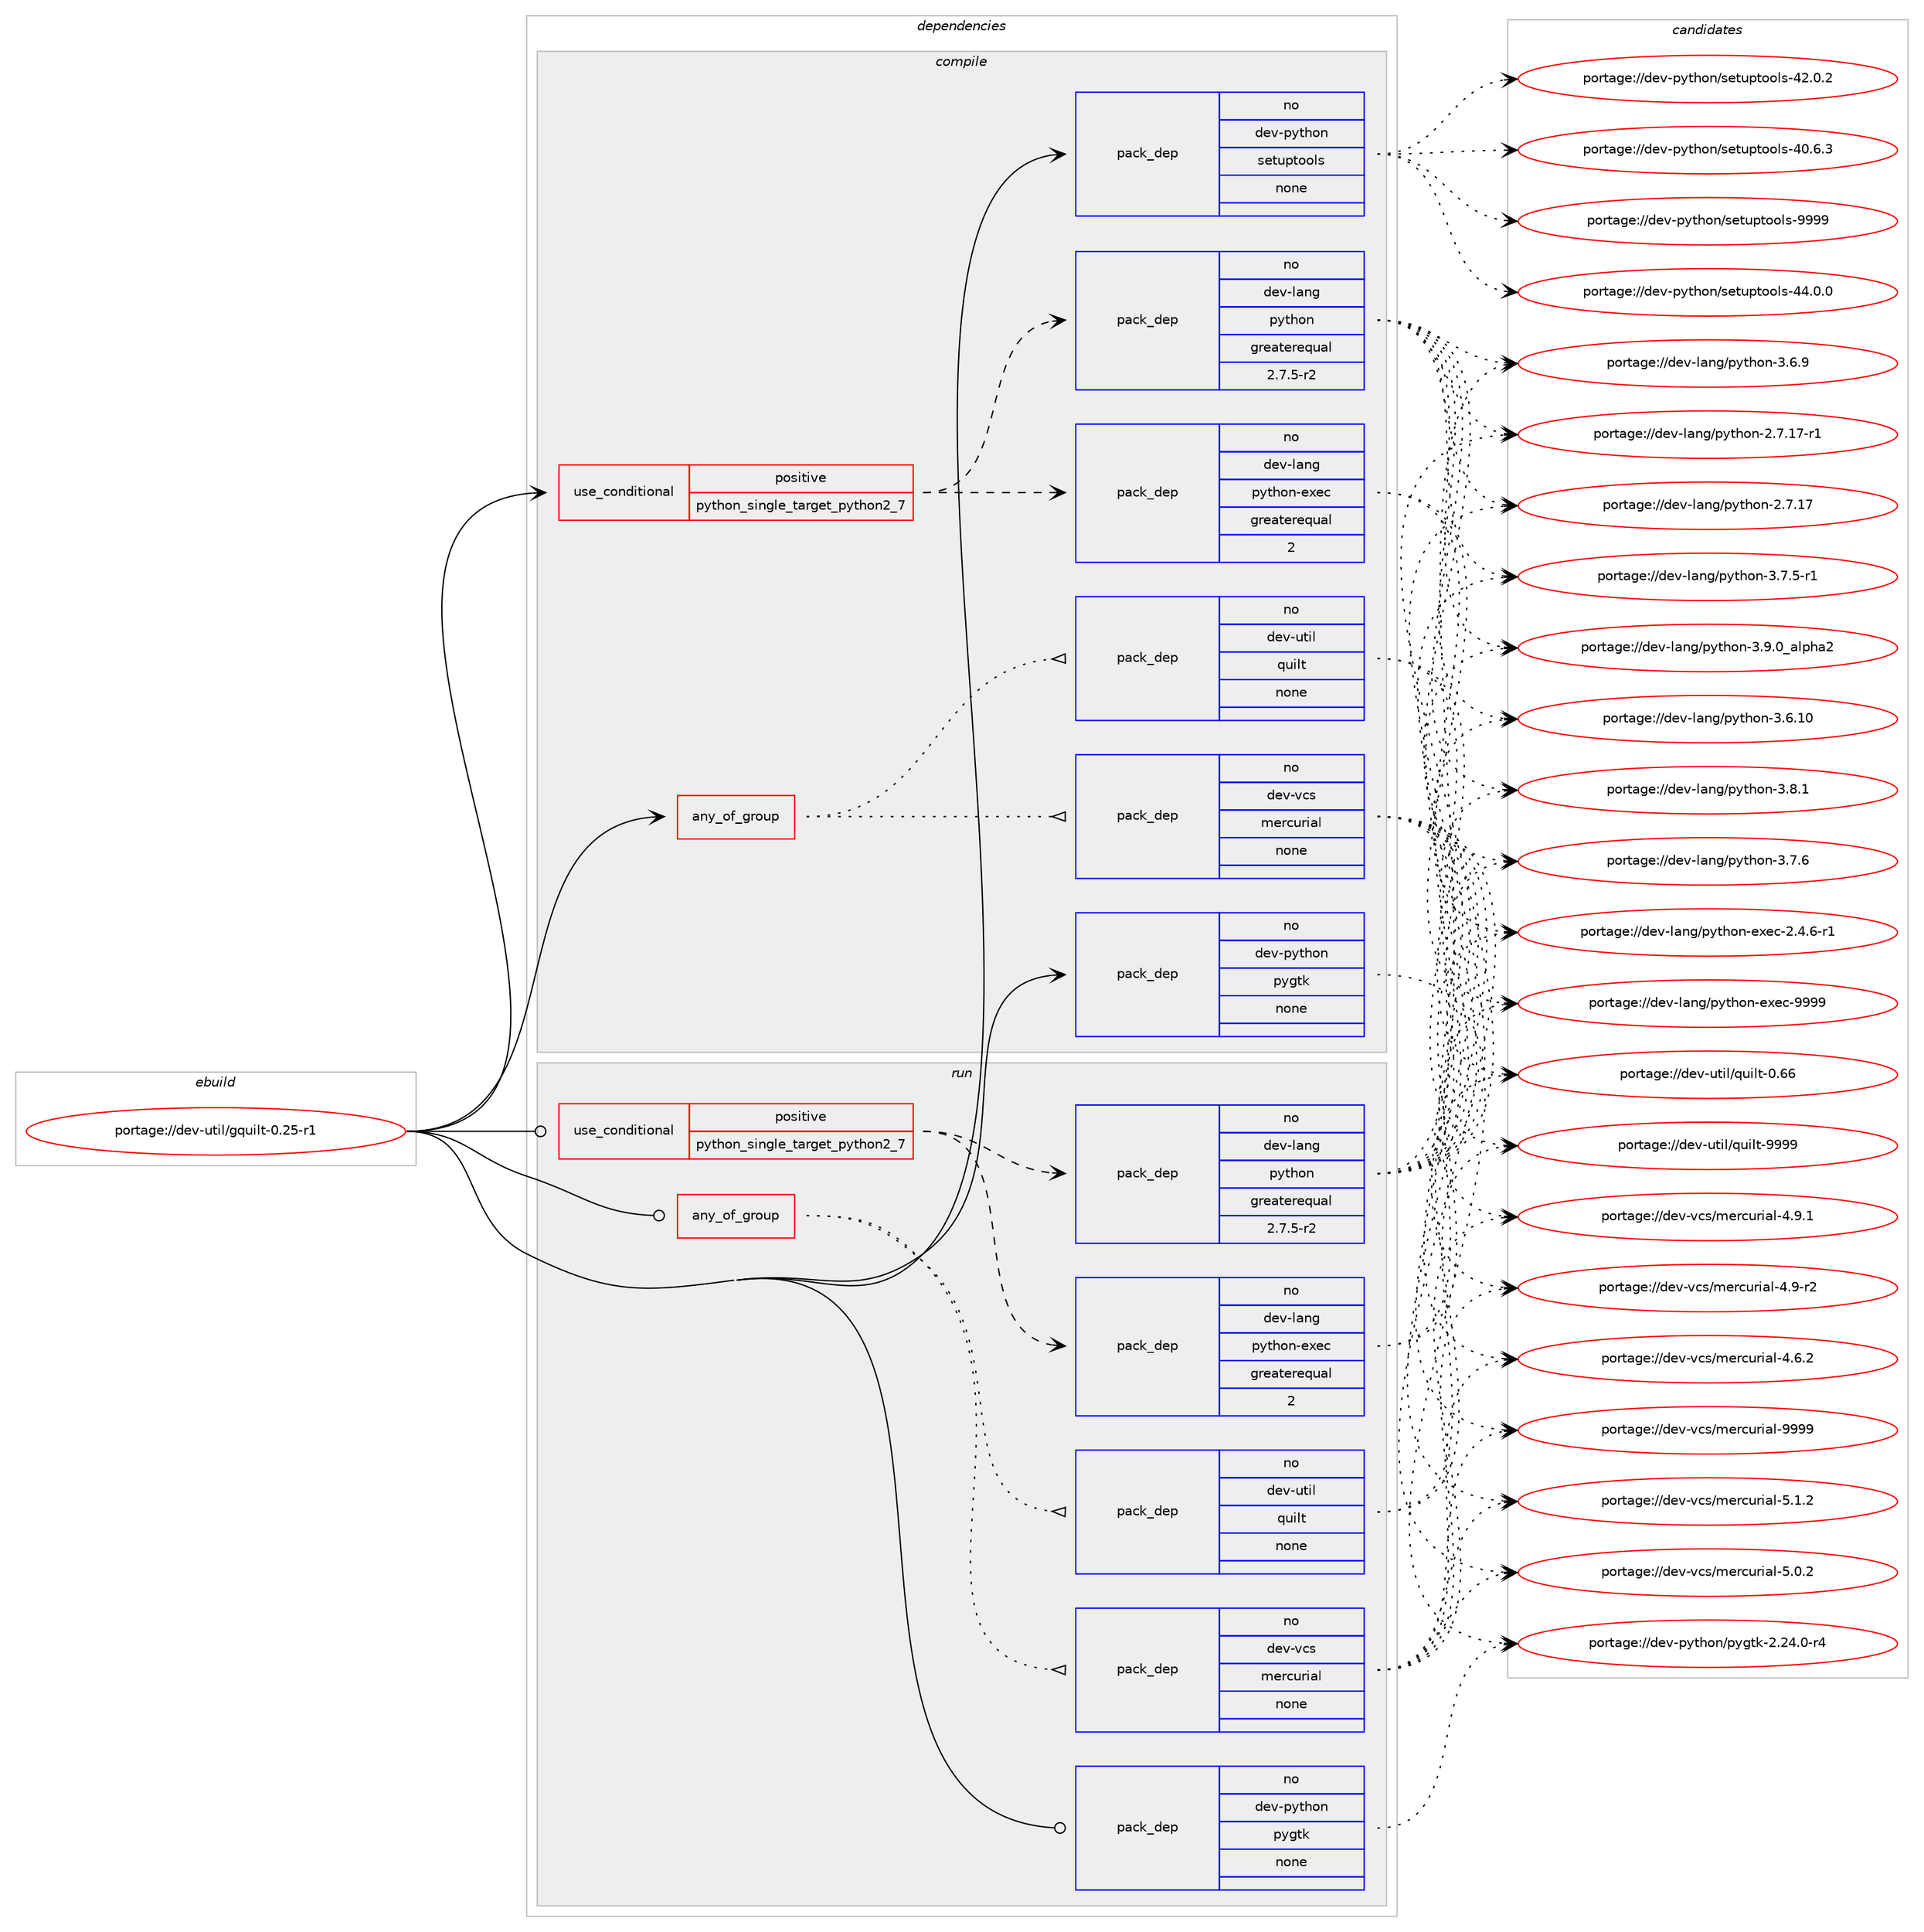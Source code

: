 digraph prolog {

# *************
# Graph options
# *************

newrank=true;
concentrate=true;
compound=true;
graph [rankdir=LR,fontname=Helvetica,fontsize=10,ranksep=1.5];#, ranksep=2.5, nodesep=0.2];
edge  [arrowhead=vee];
node  [fontname=Helvetica,fontsize=10];

# **********
# The ebuild
# **********

subgraph cluster_leftcol {
color=gray;
label=<<i>ebuild</i>>;
id [label="portage://dev-util/gquilt-0.25-r1", color=red, width=4, href="../dev-util/gquilt-0.25-r1.svg"];
}

# ****************
# The dependencies
# ****************

subgraph cluster_midcol {
color=gray;
label=<<i>dependencies</i>>;
subgraph cluster_compile {
fillcolor="#eeeeee";
style=filled;
label=<<i>compile</i>>;
subgraph any4422 {
dependency301003 [label=<<TABLE BORDER="0" CELLBORDER="1" CELLSPACING="0" CELLPADDING="4"><TR><TD CELLPADDING="10">any_of_group</TD></TR></TABLE>>, shape=none, color=red];subgraph pack234038 {
dependency301004 [label=<<TABLE BORDER="0" CELLBORDER="1" CELLSPACING="0" CELLPADDING="4" WIDTH="220"><TR><TD ROWSPAN="6" CELLPADDING="30">pack_dep</TD></TR><TR><TD WIDTH="110">no</TD></TR><TR><TD>dev-util</TD></TR><TR><TD>quilt</TD></TR><TR><TD>none</TD></TR><TR><TD></TD></TR></TABLE>>, shape=none, color=blue];
}
dependency301003:e -> dependency301004:w [weight=20,style="dotted",arrowhead="oinv"];
subgraph pack234039 {
dependency301005 [label=<<TABLE BORDER="0" CELLBORDER="1" CELLSPACING="0" CELLPADDING="4" WIDTH="220"><TR><TD ROWSPAN="6" CELLPADDING="30">pack_dep</TD></TR><TR><TD WIDTH="110">no</TD></TR><TR><TD>dev-vcs</TD></TR><TR><TD>mercurial</TD></TR><TR><TD>none</TD></TR><TR><TD></TD></TR></TABLE>>, shape=none, color=blue];
}
dependency301003:e -> dependency301005:w [weight=20,style="dotted",arrowhead="oinv"];
}
id:e -> dependency301003:w [weight=20,style="solid",arrowhead="vee"];
subgraph cond62340 {
dependency301006 [label=<<TABLE BORDER="0" CELLBORDER="1" CELLSPACING="0" CELLPADDING="4"><TR><TD ROWSPAN="3" CELLPADDING="10">use_conditional</TD></TR><TR><TD>positive</TD></TR><TR><TD>python_single_target_python2_7</TD></TR></TABLE>>, shape=none, color=red];
subgraph pack234040 {
dependency301007 [label=<<TABLE BORDER="0" CELLBORDER="1" CELLSPACING="0" CELLPADDING="4" WIDTH="220"><TR><TD ROWSPAN="6" CELLPADDING="30">pack_dep</TD></TR><TR><TD WIDTH="110">no</TD></TR><TR><TD>dev-lang</TD></TR><TR><TD>python</TD></TR><TR><TD>greaterequal</TD></TR><TR><TD>2.7.5-r2</TD></TR></TABLE>>, shape=none, color=blue];
}
dependency301006:e -> dependency301007:w [weight=20,style="dashed",arrowhead="vee"];
subgraph pack234041 {
dependency301008 [label=<<TABLE BORDER="0" CELLBORDER="1" CELLSPACING="0" CELLPADDING="4" WIDTH="220"><TR><TD ROWSPAN="6" CELLPADDING="30">pack_dep</TD></TR><TR><TD WIDTH="110">no</TD></TR><TR><TD>dev-lang</TD></TR><TR><TD>python-exec</TD></TR><TR><TD>greaterequal</TD></TR><TR><TD>2</TD></TR></TABLE>>, shape=none, color=blue];
}
dependency301006:e -> dependency301008:w [weight=20,style="dashed",arrowhead="vee"];
}
id:e -> dependency301006:w [weight=20,style="solid",arrowhead="vee"];
subgraph pack234042 {
dependency301009 [label=<<TABLE BORDER="0" CELLBORDER="1" CELLSPACING="0" CELLPADDING="4" WIDTH="220"><TR><TD ROWSPAN="6" CELLPADDING="30">pack_dep</TD></TR><TR><TD WIDTH="110">no</TD></TR><TR><TD>dev-python</TD></TR><TR><TD>pygtk</TD></TR><TR><TD>none</TD></TR><TR><TD></TD></TR></TABLE>>, shape=none, color=blue];
}
id:e -> dependency301009:w [weight=20,style="solid",arrowhead="vee"];
subgraph pack234043 {
dependency301010 [label=<<TABLE BORDER="0" CELLBORDER="1" CELLSPACING="0" CELLPADDING="4" WIDTH="220"><TR><TD ROWSPAN="6" CELLPADDING="30">pack_dep</TD></TR><TR><TD WIDTH="110">no</TD></TR><TR><TD>dev-python</TD></TR><TR><TD>setuptools</TD></TR><TR><TD>none</TD></TR><TR><TD></TD></TR></TABLE>>, shape=none, color=blue];
}
id:e -> dependency301010:w [weight=20,style="solid",arrowhead="vee"];
}
subgraph cluster_compileandrun {
fillcolor="#eeeeee";
style=filled;
label=<<i>compile and run</i>>;
}
subgraph cluster_run {
fillcolor="#eeeeee";
style=filled;
label=<<i>run</i>>;
subgraph any4423 {
dependency301011 [label=<<TABLE BORDER="0" CELLBORDER="1" CELLSPACING="0" CELLPADDING="4"><TR><TD CELLPADDING="10">any_of_group</TD></TR></TABLE>>, shape=none, color=red];subgraph pack234044 {
dependency301012 [label=<<TABLE BORDER="0" CELLBORDER="1" CELLSPACING="0" CELLPADDING="4" WIDTH="220"><TR><TD ROWSPAN="6" CELLPADDING="30">pack_dep</TD></TR><TR><TD WIDTH="110">no</TD></TR><TR><TD>dev-util</TD></TR><TR><TD>quilt</TD></TR><TR><TD>none</TD></TR><TR><TD></TD></TR></TABLE>>, shape=none, color=blue];
}
dependency301011:e -> dependency301012:w [weight=20,style="dotted",arrowhead="oinv"];
subgraph pack234045 {
dependency301013 [label=<<TABLE BORDER="0" CELLBORDER="1" CELLSPACING="0" CELLPADDING="4" WIDTH="220"><TR><TD ROWSPAN="6" CELLPADDING="30">pack_dep</TD></TR><TR><TD WIDTH="110">no</TD></TR><TR><TD>dev-vcs</TD></TR><TR><TD>mercurial</TD></TR><TR><TD>none</TD></TR><TR><TD></TD></TR></TABLE>>, shape=none, color=blue];
}
dependency301011:e -> dependency301013:w [weight=20,style="dotted",arrowhead="oinv"];
}
id:e -> dependency301011:w [weight=20,style="solid",arrowhead="odot"];
subgraph cond62341 {
dependency301014 [label=<<TABLE BORDER="0" CELLBORDER="1" CELLSPACING="0" CELLPADDING="4"><TR><TD ROWSPAN="3" CELLPADDING="10">use_conditional</TD></TR><TR><TD>positive</TD></TR><TR><TD>python_single_target_python2_7</TD></TR></TABLE>>, shape=none, color=red];
subgraph pack234046 {
dependency301015 [label=<<TABLE BORDER="0" CELLBORDER="1" CELLSPACING="0" CELLPADDING="4" WIDTH="220"><TR><TD ROWSPAN="6" CELLPADDING="30">pack_dep</TD></TR><TR><TD WIDTH="110">no</TD></TR><TR><TD>dev-lang</TD></TR><TR><TD>python</TD></TR><TR><TD>greaterequal</TD></TR><TR><TD>2.7.5-r2</TD></TR></TABLE>>, shape=none, color=blue];
}
dependency301014:e -> dependency301015:w [weight=20,style="dashed",arrowhead="vee"];
subgraph pack234047 {
dependency301016 [label=<<TABLE BORDER="0" CELLBORDER="1" CELLSPACING="0" CELLPADDING="4" WIDTH="220"><TR><TD ROWSPAN="6" CELLPADDING="30">pack_dep</TD></TR><TR><TD WIDTH="110">no</TD></TR><TR><TD>dev-lang</TD></TR><TR><TD>python-exec</TD></TR><TR><TD>greaterequal</TD></TR><TR><TD>2</TD></TR></TABLE>>, shape=none, color=blue];
}
dependency301014:e -> dependency301016:w [weight=20,style="dashed",arrowhead="vee"];
}
id:e -> dependency301014:w [weight=20,style="solid",arrowhead="odot"];
subgraph pack234048 {
dependency301017 [label=<<TABLE BORDER="0" CELLBORDER="1" CELLSPACING="0" CELLPADDING="4" WIDTH="220"><TR><TD ROWSPAN="6" CELLPADDING="30">pack_dep</TD></TR><TR><TD WIDTH="110">no</TD></TR><TR><TD>dev-python</TD></TR><TR><TD>pygtk</TD></TR><TR><TD>none</TD></TR><TR><TD></TD></TR></TABLE>>, shape=none, color=blue];
}
id:e -> dependency301017:w [weight=20,style="solid",arrowhead="odot"];
}
}

# **************
# The candidates
# **************

subgraph cluster_choices {
rank=same;
color=gray;
label=<<i>candidates</i>>;

subgraph choice234038 {
color=black;
nodesep=1;
choice10010111845117116105108471131171051081164557575757 [label="portage://dev-util/quilt-9999", color=red, width=4,href="../dev-util/quilt-9999.svg"];
choice10010111845117116105108471131171051081164548465454 [label="portage://dev-util/quilt-0.66", color=red, width=4,href="../dev-util/quilt-0.66.svg"];
dependency301004:e -> choice10010111845117116105108471131171051081164557575757:w [style=dotted,weight="100"];
dependency301004:e -> choice10010111845117116105108471131171051081164548465454:w [style=dotted,weight="100"];
}
subgraph choice234039 {
color=black;
nodesep=1;
choice10010111845118991154710910111499117114105971084557575757 [label="portage://dev-vcs/mercurial-9999", color=red, width=4,href="../dev-vcs/mercurial-9999.svg"];
choice1001011184511899115471091011149911711410597108455346494650 [label="portage://dev-vcs/mercurial-5.1.2", color=red, width=4,href="../dev-vcs/mercurial-5.1.2.svg"];
choice1001011184511899115471091011149911711410597108455346484650 [label="portage://dev-vcs/mercurial-5.0.2", color=red, width=4,href="../dev-vcs/mercurial-5.0.2.svg"];
choice1001011184511899115471091011149911711410597108455246574649 [label="portage://dev-vcs/mercurial-4.9.1", color=red, width=4,href="../dev-vcs/mercurial-4.9.1.svg"];
choice1001011184511899115471091011149911711410597108455246574511450 [label="portage://dev-vcs/mercurial-4.9-r2", color=red, width=4,href="../dev-vcs/mercurial-4.9-r2.svg"];
choice1001011184511899115471091011149911711410597108455246544650 [label="portage://dev-vcs/mercurial-4.6.2", color=red, width=4,href="../dev-vcs/mercurial-4.6.2.svg"];
dependency301005:e -> choice10010111845118991154710910111499117114105971084557575757:w [style=dotted,weight="100"];
dependency301005:e -> choice1001011184511899115471091011149911711410597108455346494650:w [style=dotted,weight="100"];
dependency301005:e -> choice1001011184511899115471091011149911711410597108455346484650:w [style=dotted,weight="100"];
dependency301005:e -> choice1001011184511899115471091011149911711410597108455246574649:w [style=dotted,weight="100"];
dependency301005:e -> choice1001011184511899115471091011149911711410597108455246574511450:w [style=dotted,weight="100"];
dependency301005:e -> choice1001011184511899115471091011149911711410597108455246544650:w [style=dotted,weight="100"];
}
subgraph choice234040 {
color=black;
nodesep=1;
choice10010111845108971101034711212111610411111045514657464895971081121049750 [label="portage://dev-lang/python-3.9.0_alpha2", color=red, width=4,href="../dev-lang/python-3.9.0_alpha2.svg"];
choice100101118451089711010347112121116104111110455146564649 [label="portage://dev-lang/python-3.8.1", color=red, width=4,href="../dev-lang/python-3.8.1.svg"];
choice100101118451089711010347112121116104111110455146554654 [label="portage://dev-lang/python-3.7.6", color=red, width=4,href="../dev-lang/python-3.7.6.svg"];
choice1001011184510897110103471121211161041111104551465546534511449 [label="portage://dev-lang/python-3.7.5-r1", color=red, width=4,href="../dev-lang/python-3.7.5-r1.svg"];
choice100101118451089711010347112121116104111110455146544657 [label="portage://dev-lang/python-3.6.9", color=red, width=4,href="../dev-lang/python-3.6.9.svg"];
choice10010111845108971101034711212111610411111045514654464948 [label="portage://dev-lang/python-3.6.10", color=red, width=4,href="../dev-lang/python-3.6.10.svg"];
choice100101118451089711010347112121116104111110455046554649554511449 [label="portage://dev-lang/python-2.7.17-r1", color=red, width=4,href="../dev-lang/python-2.7.17-r1.svg"];
choice10010111845108971101034711212111610411111045504655464955 [label="portage://dev-lang/python-2.7.17", color=red, width=4,href="../dev-lang/python-2.7.17.svg"];
dependency301007:e -> choice10010111845108971101034711212111610411111045514657464895971081121049750:w [style=dotted,weight="100"];
dependency301007:e -> choice100101118451089711010347112121116104111110455146564649:w [style=dotted,weight="100"];
dependency301007:e -> choice100101118451089711010347112121116104111110455146554654:w [style=dotted,weight="100"];
dependency301007:e -> choice1001011184510897110103471121211161041111104551465546534511449:w [style=dotted,weight="100"];
dependency301007:e -> choice100101118451089711010347112121116104111110455146544657:w [style=dotted,weight="100"];
dependency301007:e -> choice10010111845108971101034711212111610411111045514654464948:w [style=dotted,weight="100"];
dependency301007:e -> choice100101118451089711010347112121116104111110455046554649554511449:w [style=dotted,weight="100"];
dependency301007:e -> choice10010111845108971101034711212111610411111045504655464955:w [style=dotted,weight="100"];
}
subgraph choice234041 {
color=black;
nodesep=1;
choice10010111845108971101034711212111610411111045101120101994557575757 [label="portage://dev-lang/python-exec-9999", color=red, width=4,href="../dev-lang/python-exec-9999.svg"];
choice10010111845108971101034711212111610411111045101120101994550465246544511449 [label="portage://dev-lang/python-exec-2.4.6-r1", color=red, width=4,href="../dev-lang/python-exec-2.4.6-r1.svg"];
dependency301008:e -> choice10010111845108971101034711212111610411111045101120101994557575757:w [style=dotted,weight="100"];
dependency301008:e -> choice10010111845108971101034711212111610411111045101120101994550465246544511449:w [style=dotted,weight="100"];
}
subgraph choice234042 {
color=black;
nodesep=1;
choice1001011184511212111610411111047112121103116107455046505246484511452 [label="portage://dev-python/pygtk-2.24.0-r4", color=red, width=4,href="../dev-python/pygtk-2.24.0-r4.svg"];
dependency301009:e -> choice1001011184511212111610411111047112121103116107455046505246484511452:w [style=dotted,weight="100"];
}
subgraph choice234043 {
color=black;
nodesep=1;
choice10010111845112121116104111110471151011161171121161111111081154557575757 [label="portage://dev-python/setuptools-9999", color=red, width=4,href="../dev-python/setuptools-9999.svg"];
choice100101118451121211161041111104711510111611711211611111110811545525246484648 [label="portage://dev-python/setuptools-44.0.0", color=red, width=4,href="../dev-python/setuptools-44.0.0.svg"];
choice100101118451121211161041111104711510111611711211611111110811545525046484650 [label="portage://dev-python/setuptools-42.0.2", color=red, width=4,href="../dev-python/setuptools-42.0.2.svg"];
choice100101118451121211161041111104711510111611711211611111110811545524846544651 [label="portage://dev-python/setuptools-40.6.3", color=red, width=4,href="../dev-python/setuptools-40.6.3.svg"];
dependency301010:e -> choice10010111845112121116104111110471151011161171121161111111081154557575757:w [style=dotted,weight="100"];
dependency301010:e -> choice100101118451121211161041111104711510111611711211611111110811545525246484648:w [style=dotted,weight="100"];
dependency301010:e -> choice100101118451121211161041111104711510111611711211611111110811545525046484650:w [style=dotted,weight="100"];
dependency301010:e -> choice100101118451121211161041111104711510111611711211611111110811545524846544651:w [style=dotted,weight="100"];
}
subgraph choice234044 {
color=black;
nodesep=1;
choice10010111845117116105108471131171051081164557575757 [label="portage://dev-util/quilt-9999", color=red, width=4,href="../dev-util/quilt-9999.svg"];
choice10010111845117116105108471131171051081164548465454 [label="portage://dev-util/quilt-0.66", color=red, width=4,href="../dev-util/quilt-0.66.svg"];
dependency301012:e -> choice10010111845117116105108471131171051081164557575757:w [style=dotted,weight="100"];
dependency301012:e -> choice10010111845117116105108471131171051081164548465454:w [style=dotted,weight="100"];
}
subgraph choice234045 {
color=black;
nodesep=1;
choice10010111845118991154710910111499117114105971084557575757 [label="portage://dev-vcs/mercurial-9999", color=red, width=4,href="../dev-vcs/mercurial-9999.svg"];
choice1001011184511899115471091011149911711410597108455346494650 [label="portage://dev-vcs/mercurial-5.1.2", color=red, width=4,href="../dev-vcs/mercurial-5.1.2.svg"];
choice1001011184511899115471091011149911711410597108455346484650 [label="portage://dev-vcs/mercurial-5.0.2", color=red, width=4,href="../dev-vcs/mercurial-5.0.2.svg"];
choice1001011184511899115471091011149911711410597108455246574649 [label="portage://dev-vcs/mercurial-4.9.1", color=red, width=4,href="../dev-vcs/mercurial-4.9.1.svg"];
choice1001011184511899115471091011149911711410597108455246574511450 [label="portage://dev-vcs/mercurial-4.9-r2", color=red, width=4,href="../dev-vcs/mercurial-4.9-r2.svg"];
choice1001011184511899115471091011149911711410597108455246544650 [label="portage://dev-vcs/mercurial-4.6.2", color=red, width=4,href="../dev-vcs/mercurial-4.6.2.svg"];
dependency301013:e -> choice10010111845118991154710910111499117114105971084557575757:w [style=dotted,weight="100"];
dependency301013:e -> choice1001011184511899115471091011149911711410597108455346494650:w [style=dotted,weight="100"];
dependency301013:e -> choice1001011184511899115471091011149911711410597108455346484650:w [style=dotted,weight="100"];
dependency301013:e -> choice1001011184511899115471091011149911711410597108455246574649:w [style=dotted,weight="100"];
dependency301013:e -> choice1001011184511899115471091011149911711410597108455246574511450:w [style=dotted,weight="100"];
dependency301013:e -> choice1001011184511899115471091011149911711410597108455246544650:w [style=dotted,weight="100"];
}
subgraph choice234046 {
color=black;
nodesep=1;
choice10010111845108971101034711212111610411111045514657464895971081121049750 [label="portage://dev-lang/python-3.9.0_alpha2", color=red, width=4,href="../dev-lang/python-3.9.0_alpha2.svg"];
choice100101118451089711010347112121116104111110455146564649 [label="portage://dev-lang/python-3.8.1", color=red, width=4,href="../dev-lang/python-3.8.1.svg"];
choice100101118451089711010347112121116104111110455146554654 [label="portage://dev-lang/python-3.7.6", color=red, width=4,href="../dev-lang/python-3.7.6.svg"];
choice1001011184510897110103471121211161041111104551465546534511449 [label="portage://dev-lang/python-3.7.5-r1", color=red, width=4,href="../dev-lang/python-3.7.5-r1.svg"];
choice100101118451089711010347112121116104111110455146544657 [label="portage://dev-lang/python-3.6.9", color=red, width=4,href="../dev-lang/python-3.6.9.svg"];
choice10010111845108971101034711212111610411111045514654464948 [label="portage://dev-lang/python-3.6.10", color=red, width=4,href="../dev-lang/python-3.6.10.svg"];
choice100101118451089711010347112121116104111110455046554649554511449 [label="portage://dev-lang/python-2.7.17-r1", color=red, width=4,href="../dev-lang/python-2.7.17-r1.svg"];
choice10010111845108971101034711212111610411111045504655464955 [label="portage://dev-lang/python-2.7.17", color=red, width=4,href="../dev-lang/python-2.7.17.svg"];
dependency301015:e -> choice10010111845108971101034711212111610411111045514657464895971081121049750:w [style=dotted,weight="100"];
dependency301015:e -> choice100101118451089711010347112121116104111110455146564649:w [style=dotted,weight="100"];
dependency301015:e -> choice100101118451089711010347112121116104111110455146554654:w [style=dotted,weight="100"];
dependency301015:e -> choice1001011184510897110103471121211161041111104551465546534511449:w [style=dotted,weight="100"];
dependency301015:e -> choice100101118451089711010347112121116104111110455146544657:w [style=dotted,weight="100"];
dependency301015:e -> choice10010111845108971101034711212111610411111045514654464948:w [style=dotted,weight="100"];
dependency301015:e -> choice100101118451089711010347112121116104111110455046554649554511449:w [style=dotted,weight="100"];
dependency301015:e -> choice10010111845108971101034711212111610411111045504655464955:w [style=dotted,weight="100"];
}
subgraph choice234047 {
color=black;
nodesep=1;
choice10010111845108971101034711212111610411111045101120101994557575757 [label="portage://dev-lang/python-exec-9999", color=red, width=4,href="../dev-lang/python-exec-9999.svg"];
choice10010111845108971101034711212111610411111045101120101994550465246544511449 [label="portage://dev-lang/python-exec-2.4.6-r1", color=red, width=4,href="../dev-lang/python-exec-2.4.6-r1.svg"];
dependency301016:e -> choice10010111845108971101034711212111610411111045101120101994557575757:w [style=dotted,weight="100"];
dependency301016:e -> choice10010111845108971101034711212111610411111045101120101994550465246544511449:w [style=dotted,weight="100"];
}
subgraph choice234048 {
color=black;
nodesep=1;
choice1001011184511212111610411111047112121103116107455046505246484511452 [label="portage://dev-python/pygtk-2.24.0-r4", color=red, width=4,href="../dev-python/pygtk-2.24.0-r4.svg"];
dependency301017:e -> choice1001011184511212111610411111047112121103116107455046505246484511452:w [style=dotted,weight="100"];
}
}

}
